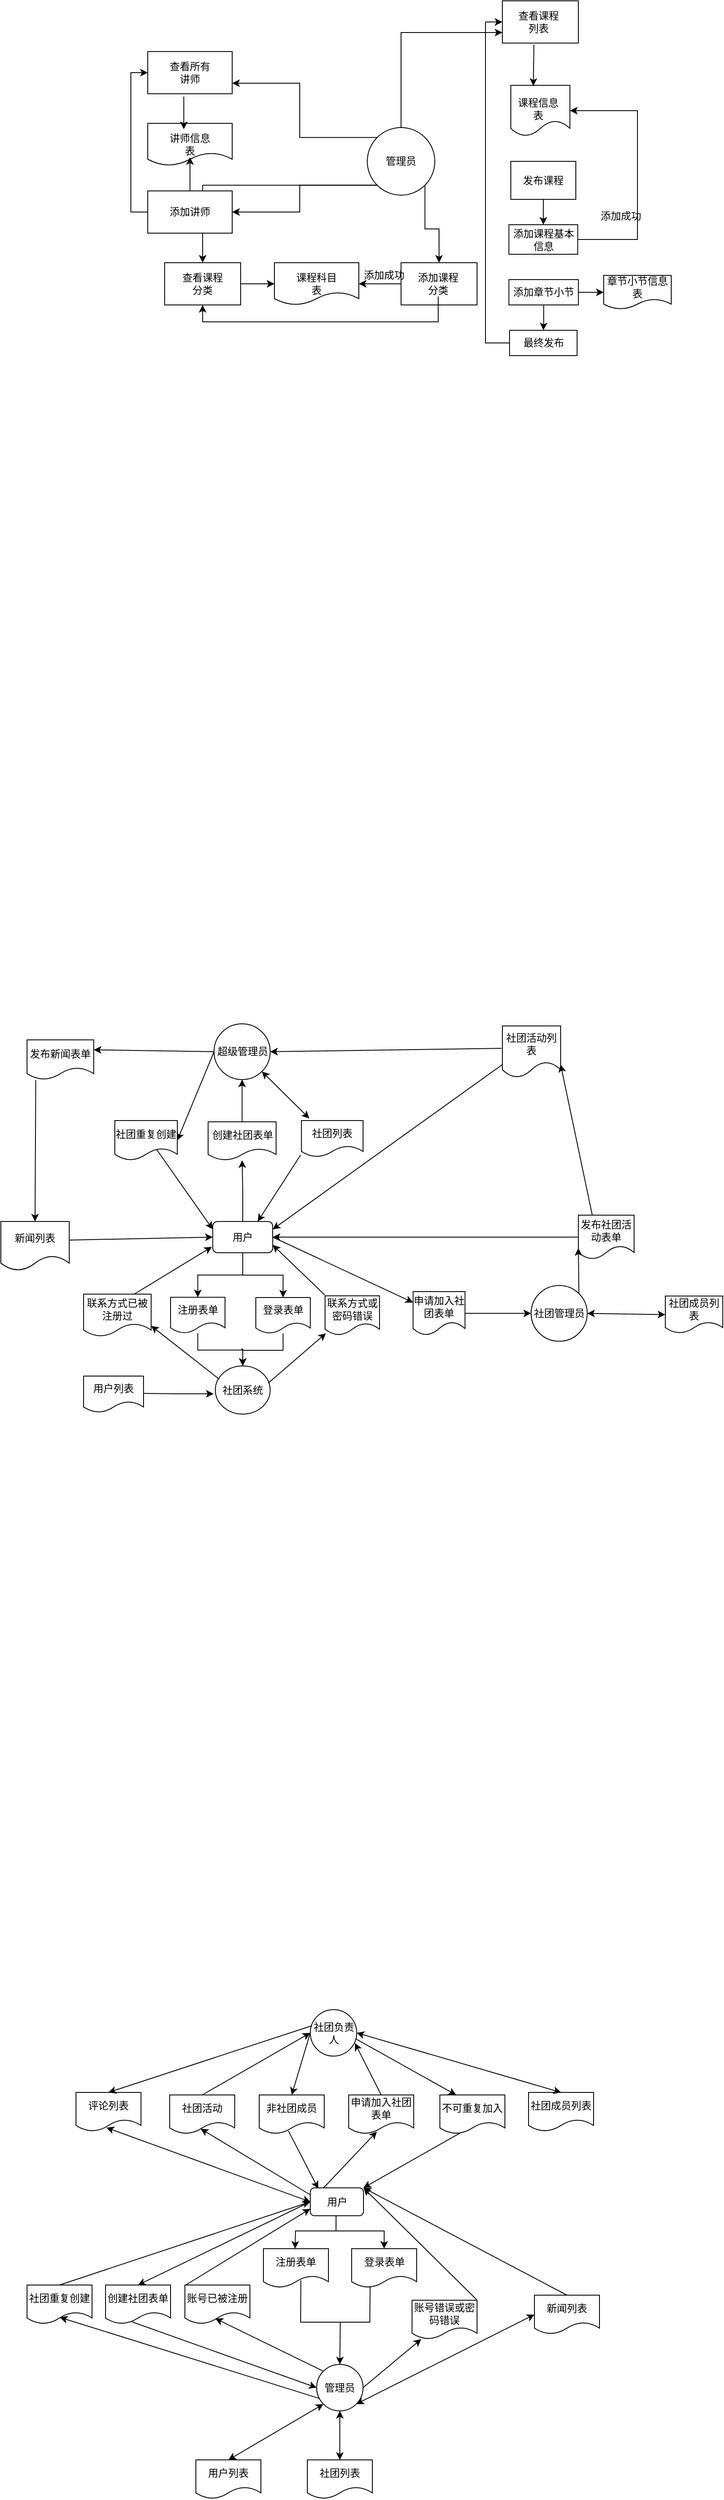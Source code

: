 <mxfile version="21.3.4" type="github">
  <diagram id="PFTaVR9R77RU1zgIoD-t" name="Page-1">
    <mxGraphModel dx="1434" dy="1238" grid="0" gridSize="10" guides="1" tooltips="1" connect="1" arrows="1" fold="1" page="0" pageScale="1" pageWidth="827" pageHeight="1169" background="none" math="0" shadow="0">
      <root>
        <mxCell id="0" />
        <mxCell id="1" parent="0" />
        <mxCell id="eftF3Yvcaq25oSi6NERf-6" style="edgeStyle=orthogonalEdgeStyle;rounded=0;orthogonalLoop=1;jettySize=auto;html=1;exitX=0;exitY=0;exitDx=0;exitDy=0;entryX=1;entryY=0.75;entryDx=0;entryDy=0;" parent="1" source="eftF3Yvcaq25oSi6NERf-1" target="eftF3Yvcaq25oSi6NERf-3" edge="1">
          <mxGeometry relative="1" as="geometry" />
        </mxCell>
        <mxCell id="eftF3Yvcaq25oSi6NERf-15" style="edgeStyle=orthogonalEdgeStyle;rounded=0;orthogonalLoop=1;jettySize=auto;html=1;exitX=0;exitY=1;exitDx=0;exitDy=0;entryX=1;entryY=0.5;entryDx=0;entryDy=0;" parent="1" source="eftF3Yvcaq25oSi6NERf-1" target="eftF3Yvcaq25oSi6NERf-13" edge="1">
          <mxGeometry relative="1" as="geometry" />
        </mxCell>
        <mxCell id="eftF3Yvcaq25oSi6NERf-33" style="edgeStyle=orthogonalEdgeStyle;rounded=0;orthogonalLoop=1;jettySize=auto;html=1;exitX=0;exitY=1;exitDx=0;exitDy=0;entryX=0.5;entryY=0;entryDx=0;entryDy=0;" parent="1" source="eftF3Yvcaq25oSi6NERf-1" target="eftF3Yvcaq25oSi6NERf-23" edge="1">
          <mxGeometry relative="1" as="geometry" />
        </mxCell>
        <mxCell id="eftF3Yvcaq25oSi6NERf-34" style="edgeStyle=orthogonalEdgeStyle;rounded=0;orthogonalLoop=1;jettySize=auto;html=1;exitX=1;exitY=1;exitDx=0;exitDy=0;entryX=0.5;entryY=0;entryDx=0;entryDy=0;" parent="1" source="eftF3Yvcaq25oSi6NERf-1" target="eftF3Yvcaq25oSi6NERf-29" edge="1">
          <mxGeometry relative="1" as="geometry" />
        </mxCell>
        <mxCell id="eftF3Yvcaq25oSi6NERf-41" style="edgeStyle=orthogonalEdgeStyle;rounded=0;orthogonalLoop=1;jettySize=auto;html=1;exitX=0.5;exitY=0;exitDx=0;exitDy=0;entryX=0;entryY=0.75;entryDx=0;entryDy=0;" parent="1" source="eftF3Yvcaq25oSi6NERf-1" target="eftF3Yvcaq25oSi6NERf-35" edge="1">
          <mxGeometry relative="1" as="geometry" />
        </mxCell>
        <mxCell id="eftF3Yvcaq25oSi6NERf-1" value="" style="ellipse;whiteSpace=wrap;html=1;aspect=fixed;" parent="1" vertex="1">
          <mxGeometry x="360" y="-481" width="80" height="80" as="geometry" />
        </mxCell>
        <mxCell id="eftF3Yvcaq25oSi6NERf-2" value="管理员" style="text;html=1;strokeColor=none;fillColor=none;align=center;verticalAlign=middle;whiteSpace=wrap;rounded=0;" parent="1" vertex="1">
          <mxGeometry x="370" y="-456" width="60" height="30" as="geometry" />
        </mxCell>
        <mxCell id="eftF3Yvcaq25oSi6NERf-3" value="" style="rounded=0;whiteSpace=wrap;html=1;" parent="1" vertex="1">
          <mxGeometry x="100" y="-571" width="100" height="50" as="geometry" />
        </mxCell>
        <mxCell id="eftF3Yvcaq25oSi6NERf-5" value="查看所有讲师" style="text;html=1;strokeColor=none;fillColor=none;align=center;verticalAlign=middle;whiteSpace=wrap;rounded=0;" parent="1" vertex="1">
          <mxGeometry x="120" y="-561" width="60" height="30" as="geometry" />
        </mxCell>
        <mxCell id="eftF3Yvcaq25oSi6NERf-7" value="" style="shape=document;whiteSpace=wrap;html=1;boundedLbl=1;" parent="1" vertex="1">
          <mxGeometry x="100" y="-486" width="100" height="50" as="geometry" />
        </mxCell>
        <mxCell id="eftF3Yvcaq25oSi6NERf-8" value="讲师信息表" style="text;html=1;strokeColor=none;fillColor=none;align=center;verticalAlign=middle;whiteSpace=wrap;rounded=0;" parent="1" vertex="1">
          <mxGeometry x="120" y="-476" width="60" height="30" as="geometry" />
        </mxCell>
        <mxCell id="eftF3Yvcaq25oSi6NERf-22" value="" style="edgeStyle=orthogonalEdgeStyle;rounded=0;orthogonalLoop=1;jettySize=auto;html=1;" parent="1" source="eftF3Yvcaq25oSi6NERf-13" target="eftF3Yvcaq25oSi6NERf-8" edge="1">
          <mxGeometry relative="1" as="geometry" />
        </mxCell>
        <mxCell id="eftF3Yvcaq25oSi6NERf-46" style="edgeStyle=orthogonalEdgeStyle;rounded=0;orthogonalLoop=1;jettySize=auto;html=1;entryX=0;entryY=0.5;entryDx=0;entryDy=0;" parent="1" source="eftF3Yvcaq25oSi6NERf-13" target="eftF3Yvcaq25oSi6NERf-3" edge="1">
          <mxGeometry relative="1" as="geometry">
            <Array as="points">
              <mxPoint x="80" y="-381" />
              <mxPoint x="80" y="-546" />
            </Array>
          </mxGeometry>
        </mxCell>
        <mxCell id="eftF3Yvcaq25oSi6NERf-13" value="" style="rounded=0;whiteSpace=wrap;html=1;" parent="1" vertex="1">
          <mxGeometry x="100" y="-406" width="100" height="50" as="geometry" />
        </mxCell>
        <mxCell id="eftF3Yvcaq25oSi6NERf-14" value="添加讲师" style="text;html=1;strokeColor=none;fillColor=none;align=center;verticalAlign=middle;whiteSpace=wrap;rounded=0;" parent="1" vertex="1">
          <mxGeometry x="120" y="-396" width="60" height="30" as="geometry" />
        </mxCell>
        <mxCell id="eftF3Yvcaq25oSi6NERf-21" value="" style="endArrow=classic;html=1;rounded=0;exitX=0.427;exitY=1.067;exitDx=0;exitDy=0;exitPerimeter=0;entryX=0.378;entryY=-0.1;entryDx=0;entryDy=0;entryPerimeter=0;" parent="1" source="eftF3Yvcaq25oSi6NERf-3" target="eftF3Yvcaq25oSi6NERf-8" edge="1">
          <mxGeometry width="50" height="50" relative="1" as="geometry">
            <mxPoint x="380" y="-331" as="sourcePoint" />
            <mxPoint x="430" y="-381" as="targetPoint" />
          </mxGeometry>
        </mxCell>
        <mxCell id="eftF3Yvcaq25oSi6NERf-23" value="" style="rounded=0;whiteSpace=wrap;html=1;" parent="1" vertex="1">
          <mxGeometry x="120" y="-321" width="90" height="50" as="geometry" />
        </mxCell>
        <mxCell id="eftF3Yvcaq25oSi6NERf-24" value="查看课程分类" style="text;html=1;strokeColor=none;fillColor=none;align=center;verticalAlign=middle;whiteSpace=wrap;rounded=0;" parent="1" vertex="1">
          <mxGeometry x="135" y="-311" width="60" height="30" as="geometry" />
        </mxCell>
        <mxCell id="eftF3Yvcaq25oSi6NERf-25" value="" style="shape=document;whiteSpace=wrap;html=1;boundedLbl=1;" parent="1" vertex="1">
          <mxGeometry x="250" y="-321" width="100" height="50" as="geometry" />
        </mxCell>
        <mxCell id="eftF3Yvcaq25oSi6NERf-26" value="课程科目表" style="text;html=1;strokeColor=none;fillColor=none;align=center;verticalAlign=middle;whiteSpace=wrap;rounded=0;" parent="1" vertex="1">
          <mxGeometry x="270" y="-311" width="60" height="30" as="geometry" />
        </mxCell>
        <mxCell id="eftF3Yvcaq25oSi6NERf-28" value="" style="endArrow=classic;html=1;rounded=0;exitX=1;exitY=0.5;exitDx=0;exitDy=0;" parent="1" source="eftF3Yvcaq25oSi6NERf-23" edge="1">
          <mxGeometry width="50" height="50" relative="1" as="geometry">
            <mxPoint x="210" y="-251" as="sourcePoint" />
            <mxPoint x="250" y="-296" as="targetPoint" />
          </mxGeometry>
        </mxCell>
        <mxCell id="eftF3Yvcaq25oSi6NERf-29" value="" style="rounded=0;whiteSpace=wrap;html=1;" parent="1" vertex="1">
          <mxGeometry x="400" y="-321" width="90" height="50" as="geometry" />
        </mxCell>
        <mxCell id="eftF3Yvcaq25oSi6NERf-45" style="edgeStyle=orthogonalEdgeStyle;rounded=0;orthogonalLoop=1;jettySize=auto;html=1;entryX=0.5;entryY=1;entryDx=0;entryDy=0;" parent="1" source="eftF3Yvcaq25oSi6NERf-30" target="eftF3Yvcaq25oSi6NERf-23" edge="1">
          <mxGeometry relative="1" as="geometry">
            <Array as="points">
              <mxPoint x="444" y="-251" />
              <mxPoint x="165" y="-251" />
            </Array>
          </mxGeometry>
        </mxCell>
        <mxCell id="eftF3Yvcaq25oSi6NERf-30" value="添加课程分类" style="text;html=1;strokeColor=none;fillColor=none;align=center;verticalAlign=middle;whiteSpace=wrap;rounded=0;" parent="1" vertex="1">
          <mxGeometry x="414" y="-311" width="60" height="30" as="geometry" />
        </mxCell>
        <mxCell id="eftF3Yvcaq25oSi6NERf-32" value="" style="endArrow=classic;html=1;rounded=0;entryX=1;entryY=0.5;entryDx=0;entryDy=0;exitX=0;exitY=0.5;exitDx=0;exitDy=0;" parent="1" source="eftF3Yvcaq25oSi6NERf-29" target="eftF3Yvcaq25oSi6NERf-25" edge="1">
          <mxGeometry width="50" height="50" relative="1" as="geometry">
            <mxPoint x="360" y="-261" as="sourcePoint" />
            <mxPoint x="400" y="-311" as="targetPoint" />
          </mxGeometry>
        </mxCell>
        <mxCell id="eftF3Yvcaq25oSi6NERf-35" value="" style="rounded=0;whiteSpace=wrap;html=1;" parent="1" vertex="1">
          <mxGeometry x="520" y="-631" width="90" height="50" as="geometry" />
        </mxCell>
        <mxCell id="eftF3Yvcaq25oSi6NERf-36" value="查看课程列表" style="text;html=1;strokeColor=none;fillColor=none;align=center;verticalAlign=middle;whiteSpace=wrap;rounded=0;" parent="1" vertex="1">
          <mxGeometry x="532.5" y="-621" width="60" height="30" as="geometry" />
        </mxCell>
        <mxCell id="eftF3Yvcaq25oSi6NERf-37" value="" style="shape=document;whiteSpace=wrap;html=1;boundedLbl=1;" parent="1" vertex="1">
          <mxGeometry x="530" y="-531" width="70" height="60" as="geometry" />
        </mxCell>
        <mxCell id="eftF3Yvcaq25oSi6NERf-38" value="课程信息表" style="text;html=1;strokeColor=none;fillColor=none;align=center;verticalAlign=middle;whiteSpace=wrap;rounded=0;" parent="1" vertex="1">
          <mxGeometry x="535" y="-516" width="55" height="25" as="geometry" />
        </mxCell>
        <mxCell id="eftF3Yvcaq25oSi6NERf-40" value="" style="endArrow=classic;html=1;rounded=0;exitX=0.415;exitY=1.04;exitDx=0;exitDy=0;exitPerimeter=0;entryX=0.381;entryY=0.011;entryDx=0;entryDy=0;entryPerimeter=0;" parent="1" source="eftF3Yvcaq25oSi6NERf-35" target="eftF3Yvcaq25oSi6NERf-37" edge="1">
          <mxGeometry width="50" height="50" relative="1" as="geometry">
            <mxPoint x="450" y="-491" as="sourcePoint" />
            <mxPoint x="500" y="-541" as="targetPoint" />
          </mxGeometry>
        </mxCell>
        <mxCell id="eftF3Yvcaq25oSi6NERf-42" value="添加成功" style="text;html=1;strokeColor=none;fillColor=none;align=center;verticalAlign=middle;whiteSpace=wrap;rounded=0;" parent="1" vertex="1">
          <mxGeometry x="350" y="-321" width="60" height="30" as="geometry" />
        </mxCell>
        <mxCell id="eftF3Yvcaq25oSi6NERf-50" value="" style="edgeStyle=orthogonalEdgeStyle;rounded=0;orthogonalLoop=1;jettySize=auto;html=1;" parent="1" source="eftF3Yvcaq25oSi6NERf-47" target="eftF3Yvcaq25oSi6NERf-49" edge="1">
          <mxGeometry relative="1" as="geometry" />
        </mxCell>
        <mxCell id="eftF3Yvcaq25oSi6NERf-47" value="发布课程" style="rounded=0;whiteSpace=wrap;html=1;" parent="1" vertex="1">
          <mxGeometry x="530" y="-441" width="77" height="45" as="geometry" />
        </mxCell>
        <mxCell id="eftF3Yvcaq25oSi6NERf-57" style="edgeStyle=orthogonalEdgeStyle;rounded=0;orthogonalLoop=1;jettySize=auto;html=1;entryX=1;entryY=0.5;entryDx=0;entryDy=0;" parent="1" source="eftF3Yvcaq25oSi6NERf-49" target="eftF3Yvcaq25oSi6NERf-37" edge="1">
          <mxGeometry relative="1" as="geometry">
            <Array as="points">
              <mxPoint x="680" y="-348" />
              <mxPoint x="680" y="-501" />
            </Array>
          </mxGeometry>
        </mxCell>
        <mxCell id="eftF3Yvcaq25oSi6NERf-49" value="添加课程基本信息" style="whiteSpace=wrap;html=1;rounded=0;" parent="1" vertex="1">
          <mxGeometry x="527.75" y="-366" width="81.5" height="35" as="geometry" />
        </mxCell>
        <mxCell id="eftF3Yvcaq25oSi6NERf-54" value="" style="edgeStyle=orthogonalEdgeStyle;rounded=0;orthogonalLoop=1;jettySize=auto;html=1;" parent="1" source="eftF3Yvcaq25oSi6NERf-51" target="eftF3Yvcaq25oSi6NERf-53" edge="1">
          <mxGeometry relative="1" as="geometry" />
        </mxCell>
        <mxCell id="eftF3Yvcaq25oSi6NERf-56" value="" style="edgeStyle=orthogonalEdgeStyle;rounded=0;orthogonalLoop=1;jettySize=auto;html=1;" parent="1" source="eftF3Yvcaq25oSi6NERf-51" target="eftF3Yvcaq25oSi6NERf-55" edge="1">
          <mxGeometry relative="1" as="geometry" />
        </mxCell>
        <mxCell id="eftF3Yvcaq25oSi6NERf-51" value="添加章节小节" style="whiteSpace=wrap;html=1;" parent="1" vertex="1">
          <mxGeometry x="527.75" y="-301" width="82.25" height="30" as="geometry" />
        </mxCell>
        <mxCell id="eftF3Yvcaq25oSi6NERf-53" value="章节小节信息表" style="shape=document;whiteSpace=wrap;html=1;boundedLbl=1;" parent="1" vertex="1">
          <mxGeometry x="640" y="-306" width="80" height="40" as="geometry" />
        </mxCell>
        <mxCell id="eftF3Yvcaq25oSi6NERf-59" style="edgeStyle=orthogonalEdgeStyle;rounded=0;orthogonalLoop=1;jettySize=auto;html=1;entryX=0;entryY=0.5;entryDx=0;entryDy=0;" parent="1" source="eftF3Yvcaq25oSi6NERf-55" target="eftF3Yvcaq25oSi6NERf-35" edge="1">
          <mxGeometry relative="1" as="geometry">
            <Array as="points">
              <mxPoint x="500" y="-226" />
              <mxPoint x="500" y="-606" />
            </Array>
          </mxGeometry>
        </mxCell>
        <mxCell id="eftF3Yvcaq25oSi6NERf-55" value="最终发布" style="whiteSpace=wrap;html=1;" parent="1" vertex="1">
          <mxGeometry x="528.5" y="-241" width="80" height="30" as="geometry" />
        </mxCell>
        <mxCell id="eftF3Yvcaq25oSi6NERf-58" value="添加成功" style="text;html=1;align=center;verticalAlign=middle;resizable=0;points=[];autosize=1;strokeColor=none;fillColor=none;" parent="1" vertex="1">
          <mxGeometry x="630" y="-386" width="60" height="20" as="geometry" />
        </mxCell>
        <mxCell id="TgjRXRTITHaoMna3Si7o-6" value="" style="edgeStyle=orthogonalEdgeStyle;rounded=0;orthogonalLoop=1;jettySize=auto;html=1;" parent="1" source="TgjRXRTITHaoMna3Si7o-2" target="TgjRXRTITHaoMna3Si7o-5" edge="1">
          <mxGeometry relative="1" as="geometry" />
        </mxCell>
        <mxCell id="TgjRXRTITHaoMna3Si7o-17" style="edgeStyle=orthogonalEdgeStyle;rounded=0;orthogonalLoop=1;jettySize=auto;html=1;entryX=0.5;entryY=0;entryDx=0;entryDy=0;" parent="1" source="TgjRXRTITHaoMna3Si7o-2" target="TgjRXRTITHaoMna3Si7o-16" edge="1">
          <mxGeometry relative="1" as="geometry" />
        </mxCell>
        <mxCell id="TgjRXRTITHaoMna3Si7o-24" value="" style="edgeStyle=orthogonalEdgeStyle;rounded=0;orthogonalLoop=1;jettySize=auto;html=1;" parent="1" source="TgjRXRTITHaoMna3Si7o-2" target="TgjRXRTITHaoMna3Si7o-23" edge="1">
          <mxGeometry relative="1" as="geometry" />
        </mxCell>
        <mxCell id="TgjRXRTITHaoMna3Si7o-2" value="用户" style="rounded=1;whiteSpace=wrap;html=1;" parent="1" vertex="1">
          <mxGeometry x="177" y="814" width="71" height="37" as="geometry" />
        </mxCell>
        <mxCell id="TgjRXRTITHaoMna3Si7o-9" value="" style="edgeStyle=orthogonalEdgeStyle;rounded=0;orthogonalLoop=1;jettySize=auto;html=1;" parent="1" source="TgjRXRTITHaoMna3Si7o-5" target="TgjRXRTITHaoMna3Si7o-8" edge="1">
          <mxGeometry relative="1" as="geometry" />
        </mxCell>
        <mxCell id="TgjRXRTITHaoMna3Si7o-5" value="注册表单" style="shape=document;whiteSpace=wrap;html=1;boundedLbl=1;rounded=1;" parent="1" vertex="1">
          <mxGeometry x="127" y="903.75" width="64.5" height="42.5" as="geometry" />
        </mxCell>
        <mxCell id="TgjRXRTITHaoMna3Si7o-8" value="社团系统" style="ellipse;whiteSpace=wrap;html=1;" parent="1" vertex="1">
          <mxGeometry x="180" y="985" width="65" height="57" as="geometry" />
        </mxCell>
        <mxCell id="TgjRXRTITHaoMna3Si7o-12" value="联系方式已被注册过" style="shape=document;whiteSpace=wrap;html=1;boundedLbl=1;" parent="1" vertex="1">
          <mxGeometry x="24" y="900" width="80" height="50" as="geometry" />
        </mxCell>
        <mxCell id="TgjRXRTITHaoMna3Si7o-13" value="" style="endArrow=classic;html=1;rounded=0;exitX=0.072;exitY=0.275;exitDx=0;exitDy=0;exitPerimeter=0;entryX=1;entryY=0.75;entryDx=0;entryDy=0;" parent="1" source="TgjRXRTITHaoMna3Si7o-8" target="TgjRXRTITHaoMna3Si7o-12" edge="1">
          <mxGeometry width="50" height="50" relative="1" as="geometry">
            <mxPoint x="57" y="1010" as="sourcePoint" />
            <mxPoint x="107" y="960" as="targetPoint" />
          </mxGeometry>
        </mxCell>
        <mxCell id="TgjRXRTITHaoMna3Si7o-15" value="" style="endArrow=classic;html=1;rounded=0;exitX=0.75;exitY=0;exitDx=0;exitDy=0;" parent="1" source="TgjRXRTITHaoMna3Si7o-12" edge="1">
          <mxGeometry width="50" height="50" relative="1" as="geometry">
            <mxPoint x="126" y="894" as="sourcePoint" />
            <mxPoint x="176" y="844" as="targetPoint" />
          </mxGeometry>
        </mxCell>
        <mxCell id="TgjRXRTITHaoMna3Si7o-18" style="edgeStyle=orthogonalEdgeStyle;rounded=0;orthogonalLoop=1;jettySize=auto;html=1;entryX=0.5;entryY=0;entryDx=0;entryDy=0;" parent="1" source="TgjRXRTITHaoMna3Si7o-16" target="TgjRXRTITHaoMna3Si7o-8" edge="1">
          <mxGeometry relative="1" as="geometry" />
        </mxCell>
        <mxCell id="TgjRXRTITHaoMna3Si7o-16" value="登录表单" style="shape=document;whiteSpace=wrap;html=1;boundedLbl=1;rounded=1;" parent="1" vertex="1">
          <mxGeometry x="228" y="904" width="64.5" height="42.5" as="geometry" />
        </mxCell>
        <mxCell id="TgjRXRTITHaoMna3Si7o-20" value="联系方式或密码错误" style="shape=document;whiteSpace=wrap;html=1;boundedLbl=1;rounded=1;" parent="1" vertex="1">
          <mxGeometry x="310" y="902" width="64.5" height="46.5" as="geometry" />
        </mxCell>
        <mxCell id="TgjRXRTITHaoMna3Si7o-21" value="" style="endArrow=classic;html=1;rounded=0;exitX=0.964;exitY=0.357;exitDx=0;exitDy=0;exitPerimeter=0;entryX=0.016;entryY=0.953;entryDx=0;entryDy=0;entryPerimeter=0;" parent="1" source="TgjRXRTITHaoMna3Si7o-8" target="TgjRXRTITHaoMna3Si7o-20" edge="1">
          <mxGeometry width="50" height="50" relative="1" as="geometry">
            <mxPoint x="303" y="994" as="sourcePoint" />
            <mxPoint x="353" y="944" as="targetPoint" />
          </mxGeometry>
        </mxCell>
        <mxCell id="TgjRXRTITHaoMna3Si7o-22" value="" style="endArrow=classic;html=1;rounded=0;entryX=1;entryY=0.75;entryDx=0;entryDy=0;exitX=-0.005;exitY=-0.022;exitDx=0;exitDy=0;exitPerimeter=0;" parent="1" source="TgjRXRTITHaoMna3Si7o-20" target="TgjRXRTITHaoMna3Si7o-2" edge="1">
          <mxGeometry width="50" height="50" relative="1" as="geometry">
            <mxPoint x="340" y="895" as="sourcePoint" />
            <mxPoint x="390" y="845" as="targetPoint" />
          </mxGeometry>
        </mxCell>
        <mxCell id="TgjRXRTITHaoMna3Si7o-28" style="edgeStyle=orthogonalEdgeStyle;rounded=0;orthogonalLoop=1;jettySize=auto;html=1;exitX=0.5;exitY=0;exitDx=0;exitDy=0;entryX=0.5;entryY=1;entryDx=0;entryDy=0;" parent="1" source="TgjRXRTITHaoMna3Si7o-23" target="TgjRXRTITHaoMna3Si7o-27" edge="1">
          <mxGeometry relative="1" as="geometry" />
        </mxCell>
        <mxCell id="TgjRXRTITHaoMna3Si7o-23" value="创建社团表单" style="shape=document;whiteSpace=wrap;html=1;boundedLbl=1;rounded=1;" parent="1" vertex="1">
          <mxGeometry x="171.5" y="696" width="80.5" height="45.5" as="geometry" />
        </mxCell>
        <mxCell id="TgjRXRTITHaoMna3Si7o-26" style="edgeStyle=orthogonalEdgeStyle;rounded=0;orthogonalLoop=1;jettySize=auto;html=1;exitX=1;exitY=0.5;exitDx=0;exitDy=0;" parent="1" edge="1">
          <mxGeometry relative="1" as="geometry">
            <mxPoint x="178.0" y="1018" as="targetPoint" />
            <mxPoint x="95" y="1017.5" as="sourcePoint" />
          </mxGeometry>
        </mxCell>
        <mxCell id="TgjRXRTITHaoMna3Si7o-25" value="用户列表" style="shape=document;whiteSpace=wrap;html=1;boundedLbl=1;" parent="1" vertex="1">
          <mxGeometry x="24" y="997" width="71" height="43" as="geometry" />
        </mxCell>
        <mxCell id="TgjRXRTITHaoMna3Si7o-27" value="超级管理员" style="ellipse;whiteSpace=wrap;html=1;" parent="1" vertex="1">
          <mxGeometry x="178.5" y="580" width="66.5" height="66" as="geometry" />
        </mxCell>
        <mxCell id="TgjRXRTITHaoMna3Si7o-29" value="社团列表" style="shape=document;whiteSpace=wrap;html=1;boundedLbl=1;" parent="1" vertex="1">
          <mxGeometry x="282" y="694.5" width="73" height="43" as="geometry" />
        </mxCell>
        <mxCell id="TgjRXRTITHaoMna3Si7o-32" value="社团重复创建" style="shape=document;whiteSpace=wrap;html=1;boundedLbl=1;" parent="1" vertex="1">
          <mxGeometry x="61" y="694.5" width="74" height="47" as="geometry" />
        </mxCell>
        <mxCell id="TgjRXRTITHaoMna3Si7o-34" value="" style="endArrow=classic;html=1;rounded=0;exitX=0;exitY=0.5;exitDx=0;exitDy=0;entryX=1;entryY=0.5;entryDx=0;entryDy=0;" parent="1" source="TgjRXRTITHaoMna3Si7o-27" target="TgjRXRTITHaoMna3Si7o-32" edge="1">
          <mxGeometry width="50" height="50" relative="1" as="geometry">
            <mxPoint x="62" y="640" as="sourcePoint" />
            <mxPoint x="112" y="590" as="targetPoint" />
          </mxGeometry>
        </mxCell>
        <mxCell id="TgjRXRTITHaoMna3Si7o-35" value="" style="endArrow=classic;html=1;rounded=0;exitX=0.671;exitY=0.734;exitDx=0;exitDy=0;exitPerimeter=0;entryX=0;entryY=0.25;entryDx=0;entryDy=0;" parent="1" source="TgjRXRTITHaoMna3Si7o-32" target="TgjRXRTITHaoMna3Si7o-2" edge="1">
          <mxGeometry width="50" height="50" relative="1" as="geometry">
            <mxPoint x="125" y="872" as="sourcePoint" />
            <mxPoint x="175" y="822" as="targetPoint" />
          </mxGeometry>
        </mxCell>
        <mxCell id="TgjRXRTITHaoMna3Si7o-36" value="" style="endArrow=classic;html=1;rounded=0;exitX=-0.014;exitY=0.95;exitDx=0;exitDy=0;exitPerimeter=0;entryX=0.75;entryY=0;entryDx=0;entryDy=0;" parent="1" source="TgjRXRTITHaoMna3Si7o-29" target="TgjRXRTITHaoMna3Si7o-2" edge="1">
          <mxGeometry width="50" height="50" relative="1" as="geometry">
            <mxPoint x="420" y="729" as="sourcePoint" />
            <mxPoint x="470" y="679" as="targetPoint" />
          </mxGeometry>
        </mxCell>
        <mxCell id="TgjRXRTITHaoMna3Si7o-38" value="发布新闻表单" style="shape=document;whiteSpace=wrap;html=1;boundedLbl=1;" parent="1" vertex="1">
          <mxGeometry x="-43" y="599" width="79" height="47" as="geometry" />
        </mxCell>
        <mxCell id="TgjRXRTITHaoMna3Si7o-41" value="" style="endArrow=classic;html=1;rounded=0;exitX=0;exitY=0.5;exitDx=0;exitDy=0;entryX=1;entryY=0.25;entryDx=0;entryDy=0;" parent="1" source="TgjRXRTITHaoMna3Si7o-27" target="TgjRXRTITHaoMna3Si7o-38" edge="1">
          <mxGeometry width="50" height="50" relative="1" as="geometry">
            <mxPoint x="-18" y="742" as="sourcePoint" />
            <mxPoint x="32" y="692" as="targetPoint" />
          </mxGeometry>
        </mxCell>
        <mxCell id="TgjRXRTITHaoMna3Si7o-42" value="新闻列表" style="shape=document;whiteSpace=wrap;html=1;boundedLbl=1;" parent="1" vertex="1">
          <mxGeometry x="-74" y="814" width="81" height="58" as="geometry" />
        </mxCell>
        <mxCell id="TgjRXRTITHaoMna3Si7o-43" value="" style="endArrow=classic;html=1;rounded=0;exitX=1.008;exitY=0.379;exitDx=0;exitDy=0;exitPerimeter=0;entryX=0;entryY=0.5;entryDx=0;entryDy=0;" parent="1" source="TgjRXRTITHaoMna3Si7o-42" target="TgjRXRTITHaoMna3Si7o-2" edge="1">
          <mxGeometry width="50" height="50" relative="1" as="geometry">
            <mxPoint x="-186" y="976" as="sourcePoint" />
            <mxPoint x="-136" y="926" as="targetPoint" />
          </mxGeometry>
        </mxCell>
        <mxCell id="TgjRXRTITHaoMna3Si7o-46" value="申请加入社团表单" style="shape=document;whiteSpace=wrap;html=1;boundedLbl=1;rounded=1;" parent="1" vertex="1">
          <mxGeometry x="414.25" y="897" width="61.5" height="51.5" as="geometry" />
        </mxCell>
        <mxCell id="TgjRXRTITHaoMna3Si7o-48" value="" style="endArrow=classic;html=1;rounded=0;exitX=1;exitY=0.5;exitDx=0;exitDy=0;entryX=0;entryY=0.25;entryDx=0;entryDy=0;" parent="1" source="TgjRXRTITHaoMna3Si7o-2" target="TgjRXRTITHaoMna3Si7o-46" edge="1">
          <mxGeometry width="50" height="50" relative="1" as="geometry">
            <mxPoint x="442" y="807" as="sourcePoint" />
            <mxPoint x="410" y="899" as="targetPoint" />
          </mxGeometry>
        </mxCell>
        <mxCell id="TgjRXRTITHaoMna3Si7o-49" value="社团管理员" style="ellipse;whiteSpace=wrap;html=1;" parent="1" vertex="1">
          <mxGeometry x="554" y="889.75" width="66.5" height="66" as="geometry" />
        </mxCell>
        <mxCell id="TgjRXRTITHaoMna3Si7o-50" value="社团成员列表" style="shape=document;whiteSpace=wrap;html=1;boundedLbl=1;" parent="1" vertex="1">
          <mxGeometry x="713" y="902.25" width="68" height="44" as="geometry" />
        </mxCell>
        <mxCell id="TgjRXRTITHaoMna3Si7o-52" value="" style="endArrow=classic;html=1;rounded=0;exitX=1;exitY=0.5;exitDx=0;exitDy=0;entryX=0;entryY=0.5;entryDx=0;entryDy=0;" parent="1" source="TgjRXRTITHaoMna3Si7o-46" target="TgjRXRTITHaoMna3Si7o-49" edge="1">
          <mxGeometry width="50" height="50" relative="1" as="geometry">
            <mxPoint x="446" y="816" as="sourcePoint" />
            <mxPoint x="507" y="1014" as="targetPoint" />
            <Array as="points" />
          </mxGeometry>
        </mxCell>
        <mxCell id="TgjRXRTITHaoMna3Si7o-54" value="" style="endArrow=classic;startArrow=classic;html=1;rounded=0;exitX=1;exitY=1;exitDx=0;exitDy=0;entryX=0.128;entryY=-0.058;entryDx=0;entryDy=0;entryPerimeter=0;" parent="1" source="TgjRXRTITHaoMna3Si7o-27" target="TgjRXRTITHaoMna3Si7o-29" edge="1">
          <mxGeometry width="50" height="50" relative="1" as="geometry">
            <mxPoint x="255" y="676" as="sourcePoint" />
            <mxPoint x="305" y="626" as="targetPoint" />
          </mxGeometry>
        </mxCell>
        <mxCell id="TgjRXRTITHaoMna3Si7o-55" value="" style="endArrow=classic;startArrow=classic;html=1;rounded=0;entryX=0;entryY=0.5;entryDx=0;entryDy=0;exitX=1;exitY=0.5;exitDx=0;exitDy=0;" parent="1" source="TgjRXRTITHaoMna3Si7o-49" target="TgjRXRTITHaoMna3Si7o-50" edge="1">
          <mxGeometry width="50" height="50" relative="1" as="geometry">
            <mxPoint x="438" y="707" as="sourcePoint" />
            <mxPoint x="488" y="657" as="targetPoint" />
          </mxGeometry>
        </mxCell>
        <mxCell id="TgjRXRTITHaoMna3Si7o-56" value="" style="endArrow=classic;html=1;rounded=0;entryX=0.5;entryY=0;entryDx=0;entryDy=0;exitX=0.131;exitY=1.014;exitDx=0;exitDy=0;exitPerimeter=0;" parent="1" source="TgjRXRTITHaoMna3Si7o-38" target="TgjRXRTITHaoMna3Si7o-42" edge="1">
          <mxGeometry width="50" height="50" relative="1" as="geometry">
            <mxPoint x="-134" y="817" as="sourcePoint" />
            <mxPoint x="-84" y="767" as="targetPoint" />
          </mxGeometry>
        </mxCell>
        <mxCell id="TgjRXRTITHaoMna3Si7o-57" value="发布社团活动表单" style="shape=document;whiteSpace=wrap;html=1;boundedLbl=1;" parent="1" vertex="1">
          <mxGeometry x="610" y="806.5" width="66" height="52" as="geometry" />
        </mxCell>
        <mxCell id="TgjRXRTITHaoMna3Si7o-58" value="" style="endArrow=classic;html=1;rounded=0;exitX=1;exitY=0;exitDx=0;exitDy=0;entryX=0;entryY=0.75;entryDx=0;entryDy=0;" parent="1" source="TgjRXRTITHaoMna3Si7o-49" target="TgjRXRTITHaoMna3Si7o-57" edge="1">
          <mxGeometry width="50" height="50" relative="1" as="geometry">
            <mxPoint x="583" y="768" as="sourcePoint" />
            <mxPoint x="707" y="865" as="targetPoint" />
          </mxGeometry>
        </mxCell>
        <mxCell id="TgjRXRTITHaoMna3Si7o-59" value="社团活动列表" style="shape=document;whiteSpace=wrap;html=1;boundedLbl=1;" parent="1" vertex="1">
          <mxGeometry x="520" y="582.5" width="69" height="61" as="geometry" />
        </mxCell>
        <mxCell id="TgjRXRTITHaoMna3Si7o-60" value="" style="endArrow=classic;html=1;rounded=0;entryX=1;entryY=0.25;entryDx=0;entryDy=0;exitX=0;exitY=0.75;exitDx=0;exitDy=0;" parent="1" source="TgjRXRTITHaoMna3Si7o-59" target="TgjRXRTITHaoMna3Si7o-2" edge="1">
          <mxGeometry width="50" height="50" relative="1" as="geometry">
            <mxPoint x="451" y="672" as="sourcePoint" />
            <mxPoint x="391" y="782" as="targetPoint" />
            <Array as="points" />
          </mxGeometry>
        </mxCell>
        <mxCell id="TgjRXRTITHaoMna3Si7o-61" value="" style="endArrow=classic;html=1;rounded=0;exitX=0.25;exitY=0;exitDx=0;exitDy=0;entryX=1;entryY=0.75;entryDx=0;entryDy=0;" parent="1" source="TgjRXRTITHaoMna3Si7o-57" target="TgjRXRTITHaoMna3Si7o-59" edge="1">
          <mxGeometry width="50" height="50" relative="1" as="geometry">
            <mxPoint x="408" y="826" as="sourcePoint" />
            <mxPoint x="458" y="776" as="targetPoint" />
          </mxGeometry>
        </mxCell>
        <mxCell id="TgjRXRTITHaoMna3Si7o-62" value="" style="endArrow=classic;html=1;rounded=0;entryX=1;entryY=0.5;entryDx=0;entryDy=0;" parent="1" target="TgjRXRTITHaoMna3Si7o-27" edge="1">
          <mxGeometry width="50" height="50" relative="1" as="geometry">
            <mxPoint x="519" y="609" as="sourcePoint" />
            <mxPoint x="369" y="576" as="targetPoint" />
          </mxGeometry>
        </mxCell>
        <mxCell id="TgjRXRTITHaoMna3Si7o-67" value="" style="endArrow=classic;html=1;rounded=0;exitX=0;exitY=0.5;exitDx=0;exitDy=0;entryX=1;entryY=0.5;entryDx=0;entryDy=0;" parent="1" source="TgjRXRTITHaoMna3Si7o-57" target="TgjRXRTITHaoMna3Si7o-2" edge="1">
          <mxGeometry width="50" height="50" relative="1" as="geometry">
            <mxPoint x="474" y="867" as="sourcePoint" />
            <mxPoint x="524" y="817" as="targetPoint" />
            <Array as="points" />
          </mxGeometry>
        </mxCell>
        <mxCell id="jXk5IKHHhhwzR_qX20gL-5" value="用户" style="rounded=1;whiteSpace=wrap;html=1;" parent="1" vertex="1">
          <mxGeometry x="292.5" y="1958" width="63" height="33" as="geometry" />
        </mxCell>
        <mxCell id="jXk5IKHHhhwzR_qX20gL-6" value="登录表单" style="shape=document;whiteSpace=wrap;html=1;boundedLbl=1;" parent="1" vertex="1">
          <mxGeometry x="341.5" y="2030" width="77" height="46" as="geometry" />
        </mxCell>
        <mxCell id="jXk5IKHHhhwzR_qX20gL-7" value="注册表单" style="shape=document;whiteSpace=wrap;html=1;boundedLbl=1;" parent="1" vertex="1">
          <mxGeometry x="237" y="2030" width="77" height="46" as="geometry" />
        </mxCell>
        <mxCell id="jXk5IKHHhhwzR_qX20gL-9" value="管理员" style="ellipse;whiteSpace=wrap;html=1;aspect=fixed;" parent="1" vertex="1">
          <mxGeometry x="300" y="2167" width="55" height="55" as="geometry" />
        </mxCell>
        <mxCell id="jXk5IKHHhhwzR_qX20gL-10" value="用户列表" style="shape=document;whiteSpace=wrap;html=1;boundedLbl=1;" parent="1" vertex="1">
          <mxGeometry x="157" y="2280" width="77" height="46" as="geometry" />
        </mxCell>
        <mxCell id="jXk5IKHHhhwzR_qX20gL-11" value="账号已被注册" style="shape=document;whiteSpace=wrap;html=1;boundedLbl=1;" parent="1" vertex="1">
          <mxGeometry x="144" y="2073" width="77" height="46" as="geometry" />
        </mxCell>
        <mxCell id="jXk5IKHHhhwzR_qX20gL-12" value="账号错误或密码错误" style="shape=document;whiteSpace=wrap;html=1;boundedLbl=1;" parent="1" vertex="1">
          <mxGeometry x="413" y="2091" width="77" height="46" as="geometry" />
        </mxCell>
        <mxCell id="jXk5IKHHhhwzR_qX20gL-13" value="申请加入社团表单" style="shape=document;whiteSpace=wrap;html=1;boundedLbl=1;" parent="1" vertex="1">
          <mxGeometry x="338" y="1848" width="77" height="46" as="geometry" />
        </mxCell>
        <mxCell id="jXk5IKHHhhwzR_qX20gL-14" value="社团负责人" style="ellipse;whiteSpace=wrap;html=1;aspect=fixed;" parent="1" vertex="1">
          <mxGeometry x="292.5" y="1747" width="55" height="55" as="geometry" />
        </mxCell>
        <mxCell id="jXk5IKHHhhwzR_qX20gL-15" value="社团成员列表" style="shape=document;whiteSpace=wrap;html=1;boundedLbl=1;" parent="1" vertex="1">
          <mxGeometry x="551" y="1845" width="77" height="46" as="geometry" />
        </mxCell>
        <mxCell id="jXk5IKHHhhwzR_qX20gL-16" value="不可重复加入" style="shape=document;whiteSpace=wrap;html=1;boundedLbl=1;" parent="1" vertex="1">
          <mxGeometry x="446" y="1848" width="77" height="46" as="geometry" />
        </mxCell>
        <mxCell id="jXk5IKHHhhwzR_qX20gL-17" value="社团活动" style="shape=document;whiteSpace=wrap;html=1;boundedLbl=1;" parent="1" vertex="1">
          <mxGeometry x="126" y="1848" width="77" height="46" as="geometry" />
        </mxCell>
        <mxCell id="jXk5IKHHhhwzR_qX20gL-18" value="非社团成员" style="shape=document;whiteSpace=wrap;html=1;boundedLbl=1;" parent="1" vertex="1">
          <mxGeometry x="232" y="1848" width="77" height="46" as="geometry" />
        </mxCell>
        <mxCell id="jXk5IKHHhhwzR_qX20gL-19" value="创建社团表单" style="shape=document;whiteSpace=wrap;html=1;boundedLbl=1;" parent="1" vertex="1">
          <mxGeometry x="50" y="2073" width="77" height="46" as="geometry" />
        </mxCell>
        <mxCell id="jXk5IKHHhhwzR_qX20gL-21" value="社团列表" style="shape=document;whiteSpace=wrap;html=1;boundedLbl=1;" parent="1" vertex="1">
          <mxGeometry x="289" y="2280" width="77" height="46" as="geometry" />
        </mxCell>
        <mxCell id="jXk5IKHHhhwzR_qX20gL-22" value="新闻列表" style="shape=document;whiteSpace=wrap;html=1;boundedLbl=1;" parent="1" vertex="1">
          <mxGeometry x="558" y="2085" width="77" height="46" as="geometry" />
        </mxCell>
        <mxCell id="jXk5IKHHhhwzR_qX20gL-23" value="评论列表" style="shape=document;whiteSpace=wrap;html=1;boundedLbl=1;" parent="1" vertex="1">
          <mxGeometry x="15" y="1845" width="77" height="46" as="geometry" />
        </mxCell>
        <mxCell id="jXk5IKHHhhwzR_qX20gL-25" value="社团重复创建" style="shape=document;whiteSpace=wrap;html=1;boundedLbl=1;" parent="1" vertex="1">
          <mxGeometry x="-43" y="2073" width="77" height="46" as="geometry" />
        </mxCell>
        <mxCell id="jXk5IKHHhhwzR_qX20gL-29" value="" style="endArrow=classic;html=1;rounded=0;entryX=0.5;entryY=0;entryDx=0;entryDy=0;exitX=0.5;exitY=1;exitDx=0;exitDy=0;" parent="1" edge="1">
          <mxGeometry width="50" height="50" relative="1" as="geometry">
            <mxPoint x="323" y="1991" as="sourcePoint" />
            <mxPoint x="274.5" y="2030" as="targetPoint" />
            <Array as="points">
              <mxPoint x="323" y="2009" />
              <mxPoint x="275" y="2009" />
            </Array>
          </mxGeometry>
        </mxCell>
        <mxCell id="jXk5IKHHhhwzR_qX20gL-31" value="" style="endArrow=classic;html=1;rounded=0;entryX=0.5;entryY=0;entryDx=0;entryDy=0;" parent="1" target="jXk5IKHHhhwzR_qX20gL-6" edge="1">
          <mxGeometry width="50" height="50" relative="1" as="geometry">
            <mxPoint x="323" y="2009" as="sourcePoint" />
            <mxPoint x="194" y="2166" as="targetPoint" />
            <Array as="points">
              <mxPoint x="380" y="2009" />
            </Array>
          </mxGeometry>
        </mxCell>
        <mxCell id="jXk5IKHHhhwzR_qX20gL-33" value="" style="endArrow=classic;html=1;rounded=0;entryX=0.5;entryY=0;entryDx=0;entryDy=0;" parent="1" target="jXk5IKHHhhwzR_qX20gL-9" edge="1">
          <mxGeometry width="50" height="50" relative="1" as="geometry">
            <mxPoint x="328" y="2117" as="sourcePoint" />
            <mxPoint x="127" y="2199" as="targetPoint" />
          </mxGeometry>
        </mxCell>
        <mxCell id="jXk5IKHHhhwzR_qX20gL-34" value="" style="endArrow=none;html=1;rounded=0;exitX=0.576;exitY=0.812;exitDx=0;exitDy=0;exitPerimeter=0;entryX=0.284;entryY=0.986;entryDx=0;entryDy=0;entryPerimeter=0;" parent="1" source="jXk5IKHHhhwzR_qX20gL-7" target="jXk5IKHHhhwzR_qX20gL-6" edge="1">
          <mxGeometry width="50" height="50" relative="1" as="geometry">
            <mxPoint x="52" y="2252" as="sourcePoint" />
            <mxPoint x="371" y="2125" as="targetPoint" />
            <Array as="points">
              <mxPoint x="281" y="2117" />
              <mxPoint x="363" y="2117" />
            </Array>
          </mxGeometry>
        </mxCell>
        <mxCell id="jXk5IKHHhhwzR_qX20gL-35" value="" style="endArrow=classic;html=1;rounded=0;exitX=0;exitY=0;exitDx=0;exitDy=0;entryX=0.468;entryY=0.862;entryDx=0;entryDy=0;entryPerimeter=0;" parent="1" source="jXk5IKHHhhwzR_qX20gL-9" target="jXk5IKHHhhwzR_qX20gL-11" edge="1">
          <mxGeometry width="50" height="50" relative="1" as="geometry">
            <mxPoint x="126" y="2251" as="sourcePoint" />
            <mxPoint x="176" y="2201" as="targetPoint" />
          </mxGeometry>
        </mxCell>
        <mxCell id="jXk5IKHHhhwzR_qX20gL-36" value="" style="endArrow=classic;html=1;rounded=0;exitX=1;exitY=0.5;exitDx=0;exitDy=0;" parent="1" source="jXk5IKHHhhwzR_qX20gL-9" target="jXk5IKHHhhwzR_qX20gL-12" edge="1">
          <mxGeometry width="50" height="50" relative="1" as="geometry">
            <mxPoint x="100" y="2250" as="sourcePoint" />
            <mxPoint x="150" y="2200" as="targetPoint" />
          </mxGeometry>
        </mxCell>
        <mxCell id="jXk5IKHHhhwzR_qX20gL-37" value="" style="endArrow=classic;html=1;rounded=0;exitX=0.013;exitY=0;exitDx=0;exitDy=0;entryX=0;entryY=0.75;entryDx=0;entryDy=0;exitPerimeter=0;" parent="1" source="jXk5IKHHhhwzR_qX20gL-11" target="jXk5IKHHhhwzR_qX20gL-5" edge="1">
          <mxGeometry width="50" height="50" relative="1" as="geometry">
            <mxPoint x="69" y="2222" as="sourcePoint" />
            <mxPoint x="119" y="2172" as="targetPoint" />
          </mxGeometry>
        </mxCell>
        <mxCell id="jXk5IKHHhhwzR_qX20gL-39" value="" style="endArrow=classic;startArrow=classic;html=1;rounded=0;exitX=0.5;exitY=0;exitDx=0;exitDy=0;entryX=0.5;entryY=1;entryDx=0;entryDy=0;" parent="1" source="jXk5IKHHhhwzR_qX20gL-21" target="jXk5IKHHhhwzR_qX20gL-9" edge="1">
          <mxGeometry width="50" height="50" relative="1" as="geometry">
            <mxPoint x="234" y="2260" as="sourcePoint" />
            <mxPoint x="284" y="2210" as="targetPoint" />
          </mxGeometry>
        </mxCell>
        <mxCell id="jXk5IKHHhhwzR_qX20gL-40" value="" style="endArrow=classic;startArrow=classic;html=1;rounded=0;exitX=0.5;exitY=0;exitDx=0;exitDy=0;entryX=0;entryY=1;entryDx=0;entryDy=0;" parent="1" source="jXk5IKHHhhwzR_qX20gL-10" target="jXk5IKHHhhwzR_qX20gL-9" edge="1">
          <mxGeometry width="50" height="50" relative="1" as="geometry">
            <mxPoint x="256" y="2263" as="sourcePoint" />
            <mxPoint x="306" y="2213" as="targetPoint" />
          </mxGeometry>
        </mxCell>
        <mxCell id="jXk5IKHHhhwzR_qX20gL-41" value="" style="endArrow=classic;startArrow=classic;html=1;rounded=0;exitX=1;exitY=1;exitDx=0;exitDy=0;entryX=0;entryY=0.5;entryDx=0;entryDy=0;" parent="1" source="jXk5IKHHhhwzR_qX20gL-9" target="jXk5IKHHhhwzR_qX20gL-22" edge="1">
          <mxGeometry width="50" height="50" relative="1" as="geometry">
            <mxPoint x="433" y="2310" as="sourcePoint" />
            <mxPoint x="483" y="2260" as="targetPoint" />
          </mxGeometry>
        </mxCell>
        <mxCell id="jXk5IKHHhhwzR_qX20gL-42" value="" style="endArrow=classic;html=1;rounded=0;exitX=0.994;exitY=-0.014;exitDx=0;exitDy=0;exitPerimeter=0;entryX=1;entryY=0;entryDx=0;entryDy=0;" parent="1" source="jXk5IKHHhhwzR_qX20gL-12" target="jXk5IKHHhhwzR_qX20gL-5" edge="1">
          <mxGeometry width="50" height="50" relative="1" as="geometry">
            <mxPoint x="33" y="2206" as="sourcePoint" />
            <mxPoint x="83" y="2156" as="targetPoint" />
          </mxGeometry>
        </mxCell>
        <mxCell id="jXk5IKHHhhwzR_qX20gL-43" value="" style="endArrow=classic;html=1;rounded=0;exitX=0.5;exitY=0;exitDx=0;exitDy=0;entryX=1;entryY=0;entryDx=0;entryDy=0;" parent="1" source="jXk5IKHHhhwzR_qX20gL-22" target="jXk5IKHHhhwzR_qX20gL-5" edge="1">
          <mxGeometry width="50" height="50" relative="1" as="geometry">
            <mxPoint x="534" y="2072" as="sourcePoint" />
            <mxPoint x="584" y="2022" as="targetPoint" />
          </mxGeometry>
        </mxCell>
        <mxCell id="jXk5IKHHhhwzR_qX20gL-44" value="" style="endArrow=classic;html=1;rounded=0;exitX=0.25;exitY=0;exitDx=0;exitDy=0;entryX=0.433;entryY=0.942;entryDx=0;entryDy=0;entryPerimeter=0;" parent="1" source="jXk5IKHHhhwzR_qX20gL-5" target="jXk5IKHHhhwzR_qX20gL-13" edge="1">
          <mxGeometry width="50" height="50" relative="1" as="geometry">
            <mxPoint x="190" y="1956" as="sourcePoint" />
            <mxPoint x="240" y="1906" as="targetPoint" />
          </mxGeometry>
        </mxCell>
        <mxCell id="jXk5IKHHhhwzR_qX20gL-45" value="" style="endArrow=classic;html=1;rounded=0;exitX=0.5;exitY=0;exitDx=0;exitDy=0;entryX=0.961;entryY=0.721;entryDx=0;entryDy=0;entryPerimeter=0;" parent="1" source="jXk5IKHHhhwzR_qX20gL-13" target="jXk5IKHHhhwzR_qX20gL-14" edge="1">
          <mxGeometry width="50" height="50" relative="1" as="geometry">
            <mxPoint x="117" y="1992" as="sourcePoint" />
            <mxPoint x="167" y="1942" as="targetPoint" />
          </mxGeometry>
        </mxCell>
        <mxCell id="jXk5IKHHhhwzR_qX20gL-46" value="" style="endArrow=classic;html=1;rounded=0;exitX=0.991;exitY=0.636;exitDx=0;exitDy=0;exitPerimeter=0;entryX=0.25;entryY=0;entryDx=0;entryDy=0;" parent="1" source="jXk5IKHHhhwzR_qX20gL-14" target="jXk5IKHHhhwzR_qX20gL-16" edge="1">
          <mxGeometry width="50" height="50" relative="1" as="geometry">
            <mxPoint x="110" y="1986" as="sourcePoint" />
            <mxPoint x="431" y="1925" as="targetPoint" />
          </mxGeometry>
        </mxCell>
        <mxCell id="jXk5IKHHhhwzR_qX20gL-47" value="" style="endArrow=classic;startArrow=classic;html=1;rounded=0;exitX=1;exitY=0.5;exitDx=0;exitDy=0;entryX=0.5;entryY=0;entryDx=0;entryDy=0;" parent="1" source="jXk5IKHHhhwzR_qX20gL-14" target="jXk5IKHHhhwzR_qX20gL-15" edge="1">
          <mxGeometry width="50" height="50" relative="1" as="geometry">
            <mxPoint x="510" y="1792" as="sourcePoint" />
            <mxPoint x="560" y="1742" as="targetPoint" />
          </mxGeometry>
        </mxCell>
        <mxCell id="jXk5IKHHhhwzR_qX20gL-48" value="" style="endArrow=classic;html=1;rounded=0;exitX=0.32;exitY=0.971;exitDx=0;exitDy=0;exitPerimeter=0;entryX=1;entryY=0;entryDx=0;entryDy=0;" parent="1" source="jXk5IKHHhhwzR_qX20gL-16" target="jXk5IKHHhhwzR_qX20gL-5" edge="1">
          <mxGeometry width="50" height="50" relative="1" as="geometry">
            <mxPoint x="139" y="2039" as="sourcePoint" />
            <mxPoint x="189" y="1989" as="targetPoint" />
          </mxGeometry>
        </mxCell>
        <mxCell id="jXk5IKHHhhwzR_qX20gL-49" value="" style="endArrow=classic;html=1;rounded=0;exitX=0;exitY=0.25;exitDx=0;exitDy=0;entryX=0.476;entryY=0.87;entryDx=0;entryDy=0;entryPerimeter=0;" parent="1" source="jXk5IKHHhhwzR_qX20gL-5" target="jXk5IKHHhhwzR_qX20gL-17" edge="1">
          <mxGeometry width="50" height="50" relative="1" as="geometry">
            <mxPoint x="129" y="1976" as="sourcePoint" />
            <mxPoint x="179" y="1926" as="targetPoint" />
          </mxGeometry>
        </mxCell>
        <mxCell id="jXk5IKHHhhwzR_qX20gL-50" value="" style="endArrow=classic;html=1;rounded=0;exitX=0;exitY=0.5;exitDx=0;exitDy=0;entryX=0.5;entryY=0;entryDx=0;entryDy=0;" parent="1" source="jXk5IKHHhhwzR_qX20gL-14" target="jXk5IKHHhhwzR_qX20gL-18" edge="1">
          <mxGeometry width="50" height="50" relative="1" as="geometry">
            <mxPoint x="68" y="1999" as="sourcePoint" />
            <mxPoint x="118" y="1949" as="targetPoint" />
          </mxGeometry>
        </mxCell>
        <mxCell id="jXk5IKHHhhwzR_qX20gL-51" value="" style="endArrow=classic;html=1;rounded=0;exitX=0.5;exitY=0;exitDx=0;exitDy=0;entryX=0;entryY=0.5;entryDx=0;entryDy=0;" parent="1" source="jXk5IKHHhhwzR_qX20gL-17" target="jXk5IKHHhhwzR_qX20gL-14" edge="1">
          <mxGeometry width="50" height="50" relative="1" as="geometry">
            <mxPoint x="169" y="1838" as="sourcePoint" />
            <mxPoint x="219" y="1788" as="targetPoint" />
          </mxGeometry>
        </mxCell>
        <mxCell id="jXk5IKHHhhwzR_qX20gL-53" value="" style="endArrow=classic;startArrow=classic;html=1;rounded=0;entryX=0;entryY=0.5;entryDx=0;entryDy=0;exitX=0.468;exitY=0.906;exitDx=0;exitDy=0;exitPerimeter=0;" parent="1" source="jXk5IKHHhhwzR_qX20gL-23" target="jXk5IKHHhhwzR_qX20gL-5" edge="1">
          <mxGeometry width="50" height="50" relative="1" as="geometry">
            <mxPoint x="4" y="2066" as="sourcePoint" />
            <mxPoint x="54" y="2016" as="targetPoint" />
          </mxGeometry>
        </mxCell>
        <mxCell id="jXk5IKHHhhwzR_qX20gL-54" value="" style="endArrow=classic;html=1;rounded=0;exitX=0.5;exitY=0;exitDx=0;exitDy=0;entryX=0;entryY=0.5;entryDx=0;entryDy=0;" parent="1" source="jXk5IKHHhhwzR_qX20gL-25" target="jXk5IKHHhhwzR_qX20gL-5" edge="1">
          <mxGeometry width="50" height="50" relative="1" as="geometry">
            <mxPoint x="16" y="1987" as="sourcePoint" />
            <mxPoint x="66" y="1937" as="targetPoint" />
          </mxGeometry>
        </mxCell>
        <mxCell id="jXk5IKHHhhwzR_qX20gL-55" value="" style="endArrow=classic;html=1;rounded=0;exitX=0;exitY=0.5;exitDx=0;exitDy=0;entryX=0.5;entryY=0;entryDx=0;entryDy=0;" parent="1" source="jXk5IKHHhhwzR_qX20gL-5" target="jXk5IKHHhhwzR_qX20gL-19" edge="1">
          <mxGeometry width="50" height="50" relative="1" as="geometry">
            <mxPoint x="12" y="2206" as="sourcePoint" />
            <mxPoint x="62" y="2156" as="targetPoint" />
          </mxGeometry>
        </mxCell>
        <mxCell id="jXk5IKHHhhwzR_qX20gL-56" value="" style="endArrow=classic;html=1;rounded=0;exitX=0.407;exitY=0.949;exitDx=0;exitDy=0;exitPerimeter=0;entryX=0;entryY=0.5;entryDx=0;entryDy=0;" parent="1" source="jXk5IKHHhhwzR_qX20gL-19" target="jXk5IKHHhhwzR_qX20gL-9" edge="1">
          <mxGeometry width="50" height="50" relative="1" as="geometry">
            <mxPoint x="9" y="2207" as="sourcePoint" />
            <mxPoint x="59" y="2157" as="targetPoint" />
          </mxGeometry>
        </mxCell>
        <mxCell id="jXk5IKHHhhwzR_qX20gL-57" value="" style="endArrow=classic;html=1;rounded=0;entryX=0.506;entryY=0.833;entryDx=0;entryDy=0;entryPerimeter=0;exitX=0.061;exitY=0.733;exitDx=0;exitDy=0;exitPerimeter=0;" parent="1" source="jXk5IKHHhhwzR_qX20gL-9" target="jXk5IKHHhhwzR_qX20gL-25" edge="1">
          <mxGeometry width="50" height="50" relative="1" as="geometry">
            <mxPoint x="60" y="2214" as="sourcePoint" />
            <mxPoint x="110" y="2164" as="targetPoint" />
          </mxGeometry>
        </mxCell>
        <mxCell id="MJ8KitIIKyNMm8KMKQBW-1" value="" style="endArrow=classic;html=1;rounded=0;entryX=0.5;entryY=0;entryDx=0;entryDy=0;exitX=0.039;exitY=0.345;exitDx=0;exitDy=0;exitPerimeter=0;" edge="1" parent="1" source="jXk5IKHHhhwzR_qX20gL-14" target="jXk5IKHHhhwzR_qX20gL-23">
          <mxGeometry width="50" height="50" relative="1" as="geometry">
            <mxPoint x="69" y="1703" as="sourcePoint" />
            <mxPoint x="122" y="1755" as="targetPoint" />
          </mxGeometry>
        </mxCell>
        <mxCell id="MJ8KitIIKyNMm8KMKQBW-2" value="" style="endArrow=classic;html=1;rounded=0;exitX=0.45;exitY=0.928;exitDx=0;exitDy=0;exitPerimeter=0;entryX=0.151;entryY=0.03;entryDx=0;entryDy=0;entryPerimeter=0;" edge="1" parent="1" source="jXk5IKHHhhwzR_qX20gL-18" target="jXk5IKHHhhwzR_qX20gL-5">
          <mxGeometry width="50" height="50" relative="1" as="geometry">
            <mxPoint x="28" y="2023" as="sourcePoint" />
            <mxPoint x="78" y="1973" as="targetPoint" />
          </mxGeometry>
        </mxCell>
      </root>
    </mxGraphModel>
  </diagram>
</mxfile>
